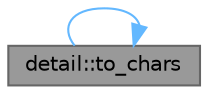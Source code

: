 digraph "detail::to_chars"
{
 // INTERACTIVE_SVG=YES
 // LATEX_PDF_SIZE
  bgcolor="transparent";
  edge [fontname=Helvetica,fontsize=10,labelfontname=Helvetica,labelfontsize=10];
  node [fontname=Helvetica,fontsize=10,shape=box,height=0.2,width=0.4];
  rankdir="RL";
  Node1 [id="Node000001",label="detail::to_chars",height=0.2,width=0.4,color="gray40", fillcolor="grey60", style="filled", fontcolor="black",tooltip="generates a decimal representation of the floating-point number value in [first, last)."];
  Node1 -> Node1 [id="edge1_Node000001_Node000001",dir="back",color="steelblue1",style="solid",tooltip=" "];
}
